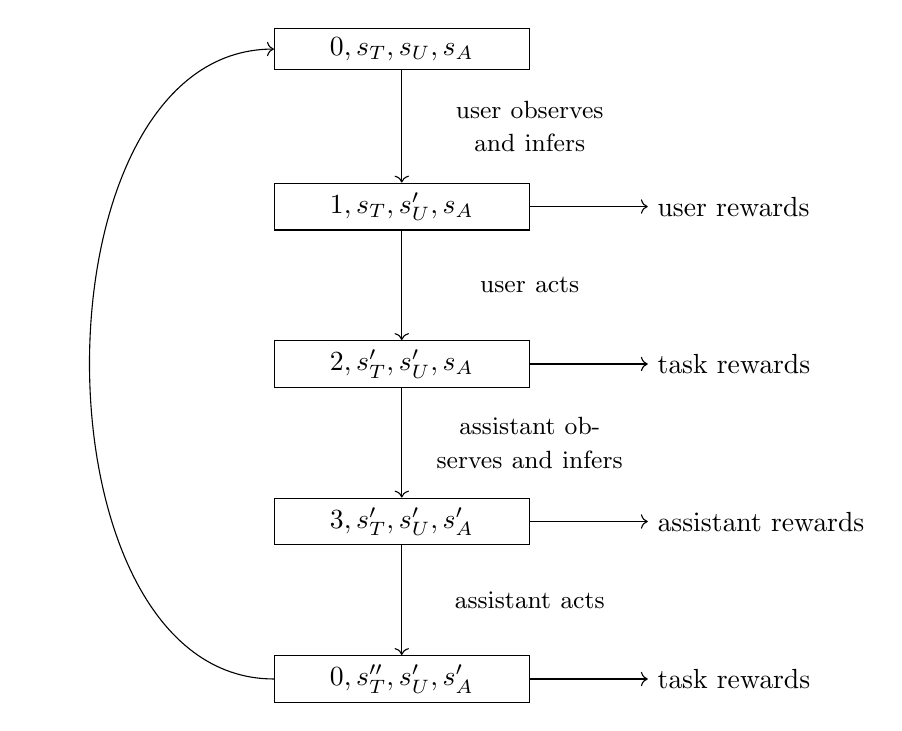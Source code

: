 \begin{tikzpicture}
\draw (0,0) node[rectangle, draw = black, name = s0, text width = 3cm, text centered]{$0,s_T, s_U, s_A$};
\draw (s0) + (0,-2) node[rectangle, draw = black, name = s1, text width = 3cm, text centered]{$1,s_T, s'_U, s_A$};
\draw[->] (s0) -- node[midway, right, text width = 3cm, text centered]{\small user observes and infers} (s1);
\draw[->] (s1.0) -- + (1.5,0) node[right]{user rewards};
\draw (s1) + (0,-2) node[rectangle, draw = black, name = s2, text width = 3cm, text centered]{$2,s'_T, s'_U, s_A$};
\draw[->] (s1) -- node[midway, right, text width = 3cm, text centered]{\small user acts} (s2);
\draw[->] (s2.0) -- + (1.5,0) node[right]{task rewards};
\draw (s2) + (0,-2) node[rectangle, draw = black, name = s3, text width = 3cm, text centered]{$3,s'_T, s'_U, s'_A$};
\draw[->] (s2) -- node[midway, right, text width = 3cm, text centered]{\small assistant observes and infers} (s3);
\draw[->] (s3.0) -- + (1.5,0) node[right]{assistant rewards};
\draw (s3) + (0,-2) node[rectangle, draw = black, name = s4, text width = 3cm, text centered]{$0,s''_T, s'_U, s'_A$};
\draw[->] (s3) -- node[midway, right, text width = 3cm, text centered]{\small assistant acts} (s4);
\draw[->] (s4.0) -- + (1.5,0) node[right]{task rewards};
\draw[->] (s4.180) to[out=180, in=180] (s0.180);
\end{tikzpicture}
